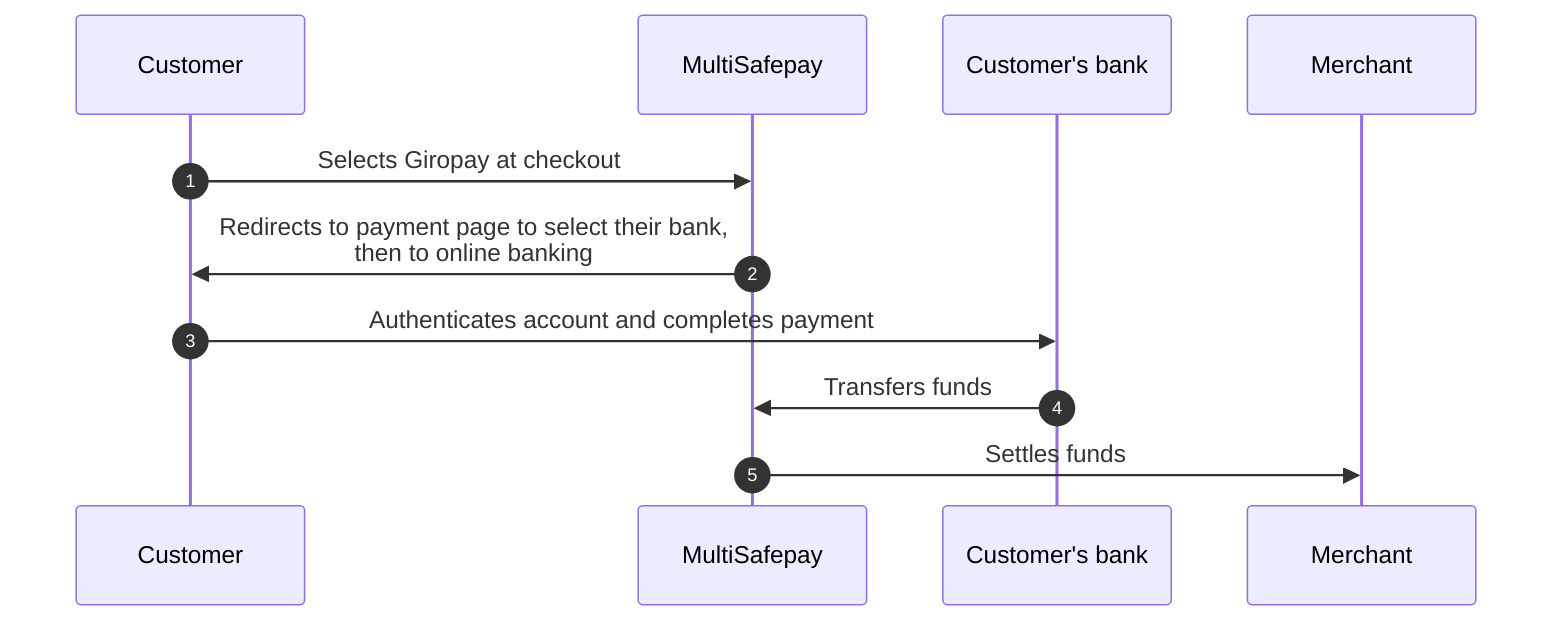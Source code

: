sequenceDiagram
    autonumber
    participant C as Customer
    participant Mu as MultiSafepay
    participant CB as Customer's bank
    participant Me as Merchant

    C->>Mu: Selects Giropay at checkout
    Mu->>C: Redirects to payment page to select their bank, <br> then to online banking
    C->>CB: Authenticates account and completes payment
    CB->>Mu: Transfers funds 
    Mu->>Me: Settles funds